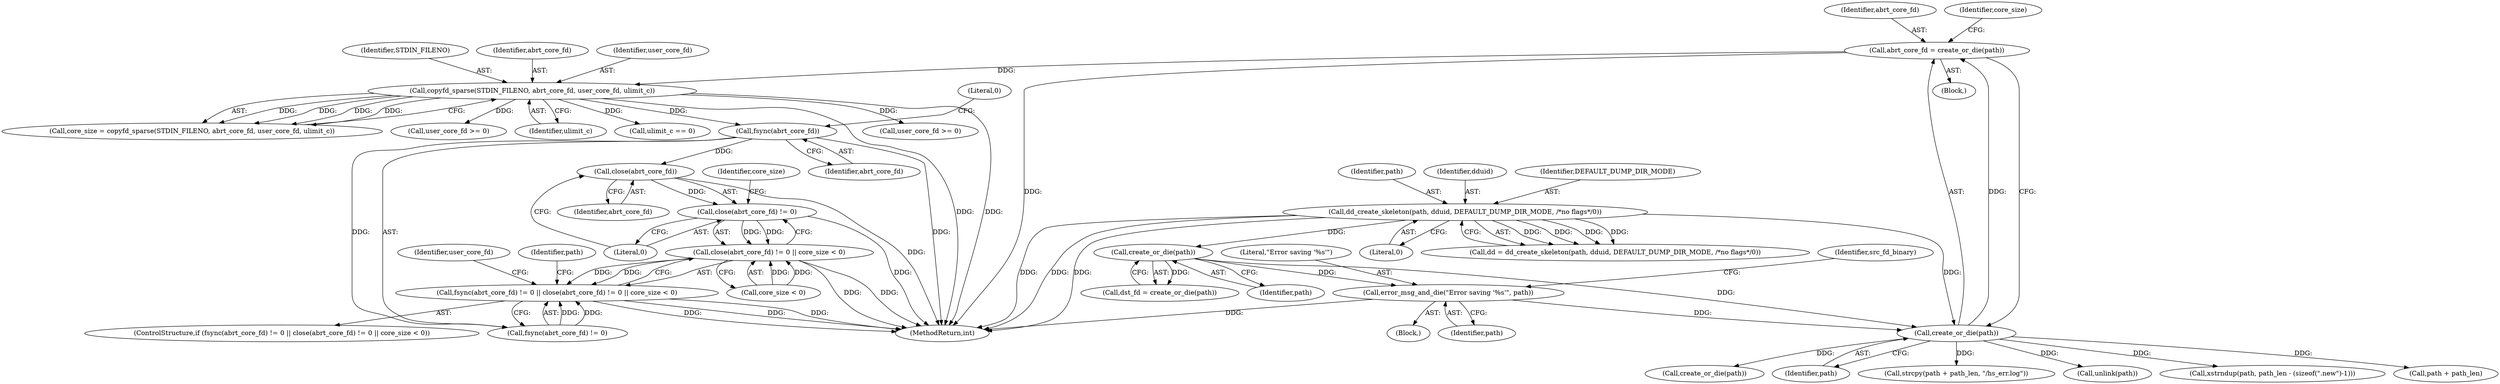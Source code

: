 digraph "0_abrt_8939398b82006ba1fec4ed491339fc075f43fc7c_1@API" {
"1000945" [label="(Call,close(abrt_core_fd))"];
"1000940" [label="(Call,fsync(abrt_core_fd))"];
"1000932" [label="(Call,copyfd_sparse(STDIN_FILENO, abrt_core_fd, user_core_fd, ulimit_c))"];
"1000925" [label="(Call,abrt_core_fd = create_or_die(path))"];
"1000927" [label="(Call,create_or_die(path))"];
"1000919" [label="(Call,error_msg_and_die(\"Error saving '%s'\", path))"];
"1000893" [label="(Call,create_or_die(path))"];
"1000652" [label="(Call,dd_create_skeleton(path, dduid, DEFAULT_DUMP_DIR_MODE, /*no flags*/0))"];
"1000944" [label="(Call,close(abrt_core_fd) != 0)"];
"1000943" [label="(Call,close(abrt_core_fd) != 0 || core_size < 0)"];
"1000938" [label="(Call,fsync(abrt_core_fd) != 0 || close(abrt_core_fd) != 0 || core_size < 0)"];
"1000948" [label="(Call,core_size < 0)"];
"1000946" [label="(Identifier,abrt_core_fd)"];
"1000923" [label="(Identifier,src_fd_binary)"];
"1000927" [label="(Call,create_or_die(path))"];
"1001046" [label="(Call,create_or_die(path))"];
"1000653" [label="(Identifier,path)"];
"1000654" [label="(Identifier,dduid)"];
"1000920" [label="(Literal,\"Error saving '%s'\")"];
"1000935" [label="(Identifier,user_core_fd)"];
"1000957" [label="(Call,user_core_fd >= 0)"];
"1000891" [label="(Call,dst_fd = create_or_die(path))"];
"1000937" [label="(ControlStructure,if (fsync(abrt_core_fd) != 0 || close(abrt_core_fd) != 0 || core_size < 0))"];
"1000926" [label="(Identifier,abrt_core_fd)"];
"1000919" [label="(Call,error_msg_and_die(\"Error saving '%s'\", path))"];
"1000930" [label="(Call,core_size = copyfd_sparse(STDIN_FILENO, abrt_core_fd, user_core_fd, ulimit_c))"];
"1000932" [label="(Call,copyfd_sparse(STDIN_FILENO, abrt_core_fd, user_core_fd, ulimit_c))"];
"1000933" [label="(Identifier,STDIN_FILENO)"];
"1000970" [label="(Call,user_core_fd >= 0)"];
"1000945" [label="(Call,close(abrt_core_fd))"];
"1000934" [label="(Identifier,abrt_core_fd)"];
"1000942" [label="(Literal,0)"];
"1000656" [label="(Literal,0)"];
"1000894" [label="(Identifier,path)"];
"1000928" [label="(Identifier,path)"];
"1000944" [label="(Call,close(abrt_core_fd) != 0)"];
"1000953" [label="(Identifier,path)"];
"1000650" [label="(Call,dd = dd_create_skeleton(path, dduid, DEFAULT_DUMP_DIR_MODE, /*no flags*/0))"];
"1000947" [label="(Literal,0)"];
"1001038" [label="(Call,strcpy(path + path_len, \"/hs_err.log\"))"];
"1000941" [label="(Identifier,abrt_core_fd)"];
"1000952" [label="(Call,unlink(path))"];
"1000939" [label="(Call,fsync(abrt_core_fd) != 0)"];
"1000936" [label="(Identifier,ulimit_c)"];
"1000652" [label="(Call,dd_create_skeleton(path, dduid, DEFAULT_DUMP_DIR_MODE, /*no flags*/0))"];
"1000984" [label="(Call,ulimit_c == 0)"];
"1001084" [label="(Call,xstrndup(path, path_len - (sizeof(\".new\")-1)))"];
"1001039" [label="(Call,path + path_len)"];
"1000655" [label="(Identifier,DEFAULT_DUMP_DIR_MODE)"];
"1000943" [label="(Call,close(abrt_core_fd) != 0 || core_size < 0)"];
"1000938" [label="(Call,fsync(abrt_core_fd) != 0 || close(abrt_core_fd) != 0 || core_size < 0)"];
"1000940" [label="(Call,fsync(abrt_core_fd))"];
"1000971" [label="(Identifier,user_core_fd)"];
"1000949" [label="(Identifier,core_size)"];
"1000916" [label="(Block,)"];
"1001237" [label="(MethodReturn,int)"];
"1000925" [label="(Call,abrt_core_fd = create_or_die(path))"];
"1000893" [label="(Call,create_or_die(path))"];
"1000921" [label="(Identifier,path)"];
"1000659" [label="(Block,)"];
"1000931" [label="(Identifier,core_size)"];
"1000945" -> "1000944"  [label="AST: "];
"1000945" -> "1000946"  [label="CFG: "];
"1000946" -> "1000945"  [label="AST: "];
"1000947" -> "1000945"  [label="CFG: "];
"1000945" -> "1001237"  [label="DDG: "];
"1000945" -> "1000944"  [label="DDG: "];
"1000940" -> "1000945"  [label="DDG: "];
"1000940" -> "1000939"  [label="AST: "];
"1000940" -> "1000941"  [label="CFG: "];
"1000941" -> "1000940"  [label="AST: "];
"1000942" -> "1000940"  [label="CFG: "];
"1000940" -> "1001237"  [label="DDG: "];
"1000940" -> "1000939"  [label="DDG: "];
"1000932" -> "1000940"  [label="DDG: "];
"1000932" -> "1000930"  [label="AST: "];
"1000932" -> "1000936"  [label="CFG: "];
"1000933" -> "1000932"  [label="AST: "];
"1000934" -> "1000932"  [label="AST: "];
"1000935" -> "1000932"  [label="AST: "];
"1000936" -> "1000932"  [label="AST: "];
"1000930" -> "1000932"  [label="CFG: "];
"1000932" -> "1001237"  [label="DDG: "];
"1000932" -> "1001237"  [label="DDG: "];
"1000932" -> "1000930"  [label="DDG: "];
"1000932" -> "1000930"  [label="DDG: "];
"1000932" -> "1000930"  [label="DDG: "];
"1000932" -> "1000930"  [label="DDG: "];
"1000925" -> "1000932"  [label="DDG: "];
"1000932" -> "1000957"  [label="DDG: "];
"1000932" -> "1000970"  [label="DDG: "];
"1000932" -> "1000984"  [label="DDG: "];
"1000925" -> "1000659"  [label="AST: "];
"1000925" -> "1000927"  [label="CFG: "];
"1000926" -> "1000925"  [label="AST: "];
"1000927" -> "1000925"  [label="AST: "];
"1000931" -> "1000925"  [label="CFG: "];
"1000925" -> "1001237"  [label="DDG: "];
"1000927" -> "1000925"  [label="DDG: "];
"1000927" -> "1000928"  [label="CFG: "];
"1000928" -> "1000927"  [label="AST: "];
"1000919" -> "1000927"  [label="DDG: "];
"1000893" -> "1000927"  [label="DDG: "];
"1000652" -> "1000927"  [label="DDG: "];
"1000927" -> "1000952"  [label="DDG: "];
"1000927" -> "1001038"  [label="DDG: "];
"1000927" -> "1001039"  [label="DDG: "];
"1000927" -> "1001046"  [label="DDG: "];
"1000927" -> "1001084"  [label="DDG: "];
"1000919" -> "1000916"  [label="AST: "];
"1000919" -> "1000921"  [label="CFG: "];
"1000920" -> "1000919"  [label="AST: "];
"1000921" -> "1000919"  [label="AST: "];
"1000923" -> "1000919"  [label="CFG: "];
"1000919" -> "1001237"  [label="DDG: "];
"1000893" -> "1000919"  [label="DDG: "];
"1000893" -> "1000891"  [label="AST: "];
"1000893" -> "1000894"  [label="CFG: "];
"1000894" -> "1000893"  [label="AST: "];
"1000891" -> "1000893"  [label="CFG: "];
"1000893" -> "1000891"  [label="DDG: "];
"1000652" -> "1000893"  [label="DDG: "];
"1000652" -> "1000650"  [label="AST: "];
"1000652" -> "1000656"  [label="CFG: "];
"1000653" -> "1000652"  [label="AST: "];
"1000654" -> "1000652"  [label="AST: "];
"1000655" -> "1000652"  [label="AST: "];
"1000656" -> "1000652"  [label="AST: "];
"1000650" -> "1000652"  [label="CFG: "];
"1000652" -> "1001237"  [label="DDG: "];
"1000652" -> "1001237"  [label="DDG: "];
"1000652" -> "1001237"  [label="DDG: "];
"1000652" -> "1000650"  [label="DDG: "];
"1000652" -> "1000650"  [label="DDG: "];
"1000652" -> "1000650"  [label="DDG: "];
"1000652" -> "1000650"  [label="DDG: "];
"1000944" -> "1000943"  [label="AST: "];
"1000944" -> "1000947"  [label="CFG: "];
"1000947" -> "1000944"  [label="AST: "];
"1000949" -> "1000944"  [label="CFG: "];
"1000943" -> "1000944"  [label="CFG: "];
"1000944" -> "1001237"  [label="DDG: "];
"1000944" -> "1000943"  [label="DDG: "];
"1000944" -> "1000943"  [label="DDG: "];
"1000943" -> "1000938"  [label="AST: "];
"1000943" -> "1000948"  [label="CFG: "];
"1000948" -> "1000943"  [label="AST: "];
"1000938" -> "1000943"  [label="CFG: "];
"1000943" -> "1001237"  [label="DDG: "];
"1000943" -> "1001237"  [label="DDG: "];
"1000943" -> "1000938"  [label="DDG: "];
"1000943" -> "1000938"  [label="DDG: "];
"1000948" -> "1000943"  [label="DDG: "];
"1000948" -> "1000943"  [label="DDG: "];
"1000938" -> "1000937"  [label="AST: "];
"1000938" -> "1000939"  [label="CFG: "];
"1000939" -> "1000938"  [label="AST: "];
"1000953" -> "1000938"  [label="CFG: "];
"1000971" -> "1000938"  [label="CFG: "];
"1000938" -> "1001237"  [label="DDG: "];
"1000938" -> "1001237"  [label="DDG: "];
"1000938" -> "1001237"  [label="DDG: "];
"1000939" -> "1000938"  [label="DDG: "];
"1000939" -> "1000938"  [label="DDG: "];
}
